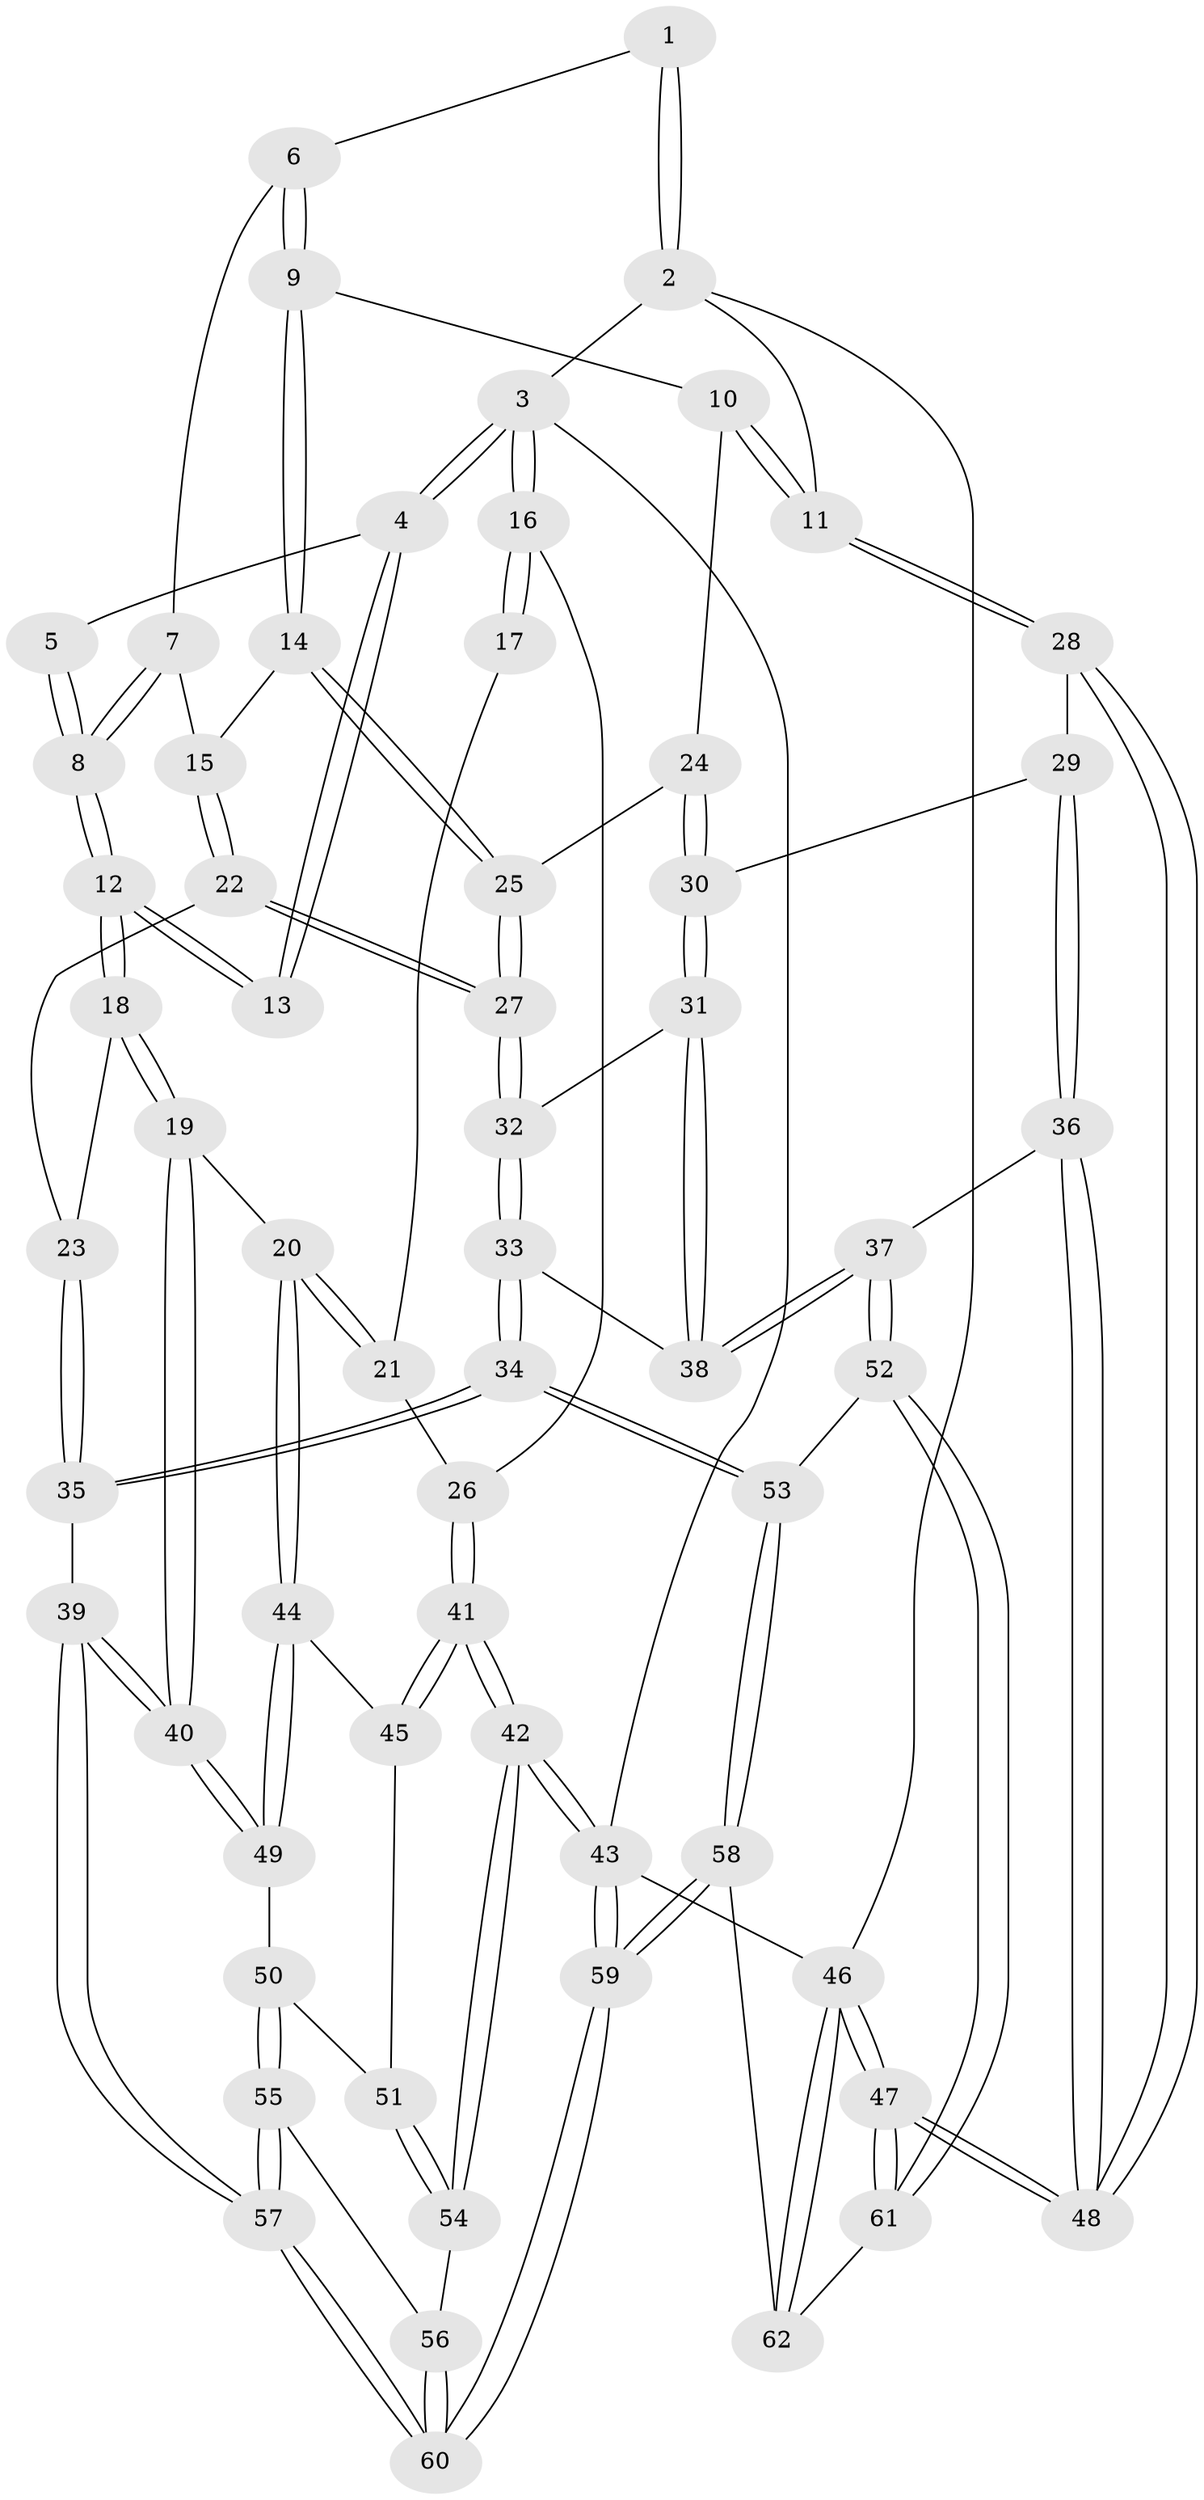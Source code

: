 // coarse degree distribution, {4: 0.2222222222222222, 2: 0.16666666666666666, 3: 0.1111111111111111, 5: 0.4444444444444444, 6: 0.05555555555555555}
// Generated by graph-tools (version 1.1) at 2025/04/03/04/25 22:04:48]
// undirected, 62 vertices, 152 edges
graph export_dot {
graph [start="1"]
  node [color=gray90,style=filled];
  1 [pos="+0.6305196496666445+0"];
  2 [pos="+1+0"];
  3 [pos="+0+0"];
  4 [pos="+0.1864275312942692+0"];
  5 [pos="+0.3085988227910249+0"];
  6 [pos="+0.631141140718374+0"];
  7 [pos="+0.5553519287798286+0.09405025786297873"];
  8 [pos="+0.4515517740139654+0.14196937289153166"];
  9 [pos="+0.7681863027167293+0.146125402655766"];
  10 [pos="+0.860877914054231+0.1545018766939441"];
  11 [pos="+1+0"];
  12 [pos="+0.328465889744116+0.2907166232189694"];
  13 [pos="+0.21929112879453388+0.0498589069938146"];
  14 [pos="+0.6817217257725106+0.2188156401911897"];
  15 [pos="+0.5914149095350848+0.1462890857750034"];
  16 [pos="+0+0.03920946320056196"];
  17 [pos="+0.09448527120731726+0.15223739523715255"];
  18 [pos="+0.3279480003452866+0.3069274287770447"];
  19 [pos="+0.26205170290735263+0.360998942395748"];
  20 [pos="+0.23994794644877349+0.3664796965444799"];
  21 [pos="+0.08514966394197258+0.2435945175657314"];
  22 [pos="+0.46627825620685537+0.3479635482716101"];
  23 [pos="+0.43488070698079795+0.3479393521457401"];
  24 [pos="+0.8606339487322342+0.3139766606608318"];
  25 [pos="+0.6708374813726175+0.2913315173797764"];
  26 [pos="+0+0.2139548818732579"];
  27 [pos="+0.6212779376556092+0.37034684260802947"];
  28 [pos="+1+0.35107522913512856"];
  29 [pos="+0.976672022403429+0.388559108115063"];
  30 [pos="+0.9030587022909187+0.3845637891035704"];
  31 [pos="+0.8104121569696613+0.46741541447192453"];
  32 [pos="+0.644564196762008+0.409898694572216"];
  33 [pos="+0.6170682256604267+0.535518457067272"];
  34 [pos="+0.5569067377922291+0.6726215343788908"];
  35 [pos="+0.50053052608468+0.6572020194612065"];
  36 [pos="+0.9287477293556651+0.6376687817883733"];
  37 [pos="+0.8431315554837694+0.6598558491521858"];
  38 [pos="+0.8213217989228816+0.5773259139671826"];
  39 [pos="+0.3901613281338555+0.6715415220857117"];
  40 [pos="+0.3440306416448636+0.6373670292199584"];
  41 [pos="+0+0.48546573113942787"];
  42 [pos="+0+0.8923969765608234"];
  43 [pos="+0+1"];
  44 [pos="+0.16104399873172143+0.4206193774199558"];
  45 [pos="+0.03606092106135556+0.4956999886741447"];
  46 [pos="+1+1"];
  47 [pos="+1+1"];
  48 [pos="+1+0.6383056526273453"];
  49 [pos="+0.24554094329753887+0.6527482192099792"];
  50 [pos="+0.18590548507270652+0.6701889520194726"];
  51 [pos="+0.1222946635800905+0.6468802367765115"];
  52 [pos="+0.7817309878386742+0.7563111133228541"];
  53 [pos="+0.6222887877284574+0.7436216177941092"];
  54 [pos="+0.02841779325946192+0.8319308048045801"];
  55 [pos="+0.2002370714472753+0.7435125087049895"];
  56 [pos="+0.07204382909300817+0.8481658746059889"];
  57 [pos="+0.3087888573086689+0.8675856798777815"];
  58 [pos="+0.4357125335362675+1"];
  59 [pos="+0.353742137697149+1"];
  60 [pos="+0.3002593905943726+0.9975297031056772"];
  61 [pos="+0.8255922089398772+0.8319241083311927"];
  62 [pos="+0.5550270850658253+1"];
  1 -- 2;
  1 -- 2;
  1 -- 6;
  2 -- 3;
  2 -- 11;
  2 -- 46;
  3 -- 4;
  3 -- 4;
  3 -- 16;
  3 -- 16;
  3 -- 43;
  4 -- 5;
  4 -- 13;
  4 -- 13;
  5 -- 8;
  5 -- 8;
  6 -- 7;
  6 -- 9;
  6 -- 9;
  7 -- 8;
  7 -- 8;
  7 -- 15;
  8 -- 12;
  8 -- 12;
  9 -- 10;
  9 -- 14;
  9 -- 14;
  10 -- 11;
  10 -- 11;
  10 -- 24;
  11 -- 28;
  11 -- 28;
  12 -- 13;
  12 -- 13;
  12 -- 18;
  12 -- 18;
  14 -- 15;
  14 -- 25;
  14 -- 25;
  15 -- 22;
  15 -- 22;
  16 -- 17;
  16 -- 17;
  16 -- 26;
  17 -- 21;
  18 -- 19;
  18 -- 19;
  18 -- 23;
  19 -- 20;
  19 -- 40;
  19 -- 40;
  20 -- 21;
  20 -- 21;
  20 -- 44;
  20 -- 44;
  21 -- 26;
  22 -- 23;
  22 -- 27;
  22 -- 27;
  23 -- 35;
  23 -- 35;
  24 -- 25;
  24 -- 30;
  24 -- 30;
  25 -- 27;
  25 -- 27;
  26 -- 41;
  26 -- 41;
  27 -- 32;
  27 -- 32;
  28 -- 29;
  28 -- 48;
  28 -- 48;
  29 -- 30;
  29 -- 36;
  29 -- 36;
  30 -- 31;
  30 -- 31;
  31 -- 32;
  31 -- 38;
  31 -- 38;
  32 -- 33;
  32 -- 33;
  33 -- 34;
  33 -- 34;
  33 -- 38;
  34 -- 35;
  34 -- 35;
  34 -- 53;
  34 -- 53;
  35 -- 39;
  36 -- 37;
  36 -- 48;
  36 -- 48;
  37 -- 38;
  37 -- 38;
  37 -- 52;
  37 -- 52;
  39 -- 40;
  39 -- 40;
  39 -- 57;
  39 -- 57;
  40 -- 49;
  40 -- 49;
  41 -- 42;
  41 -- 42;
  41 -- 45;
  41 -- 45;
  42 -- 43;
  42 -- 43;
  42 -- 54;
  42 -- 54;
  43 -- 59;
  43 -- 59;
  43 -- 46;
  44 -- 45;
  44 -- 49;
  44 -- 49;
  45 -- 51;
  46 -- 47;
  46 -- 47;
  46 -- 62;
  46 -- 62;
  47 -- 48;
  47 -- 48;
  47 -- 61;
  47 -- 61;
  49 -- 50;
  50 -- 51;
  50 -- 55;
  50 -- 55;
  51 -- 54;
  51 -- 54;
  52 -- 53;
  52 -- 61;
  52 -- 61;
  53 -- 58;
  53 -- 58;
  54 -- 56;
  55 -- 56;
  55 -- 57;
  55 -- 57;
  56 -- 60;
  56 -- 60;
  57 -- 60;
  57 -- 60;
  58 -- 59;
  58 -- 59;
  58 -- 62;
  59 -- 60;
  59 -- 60;
  61 -- 62;
}
